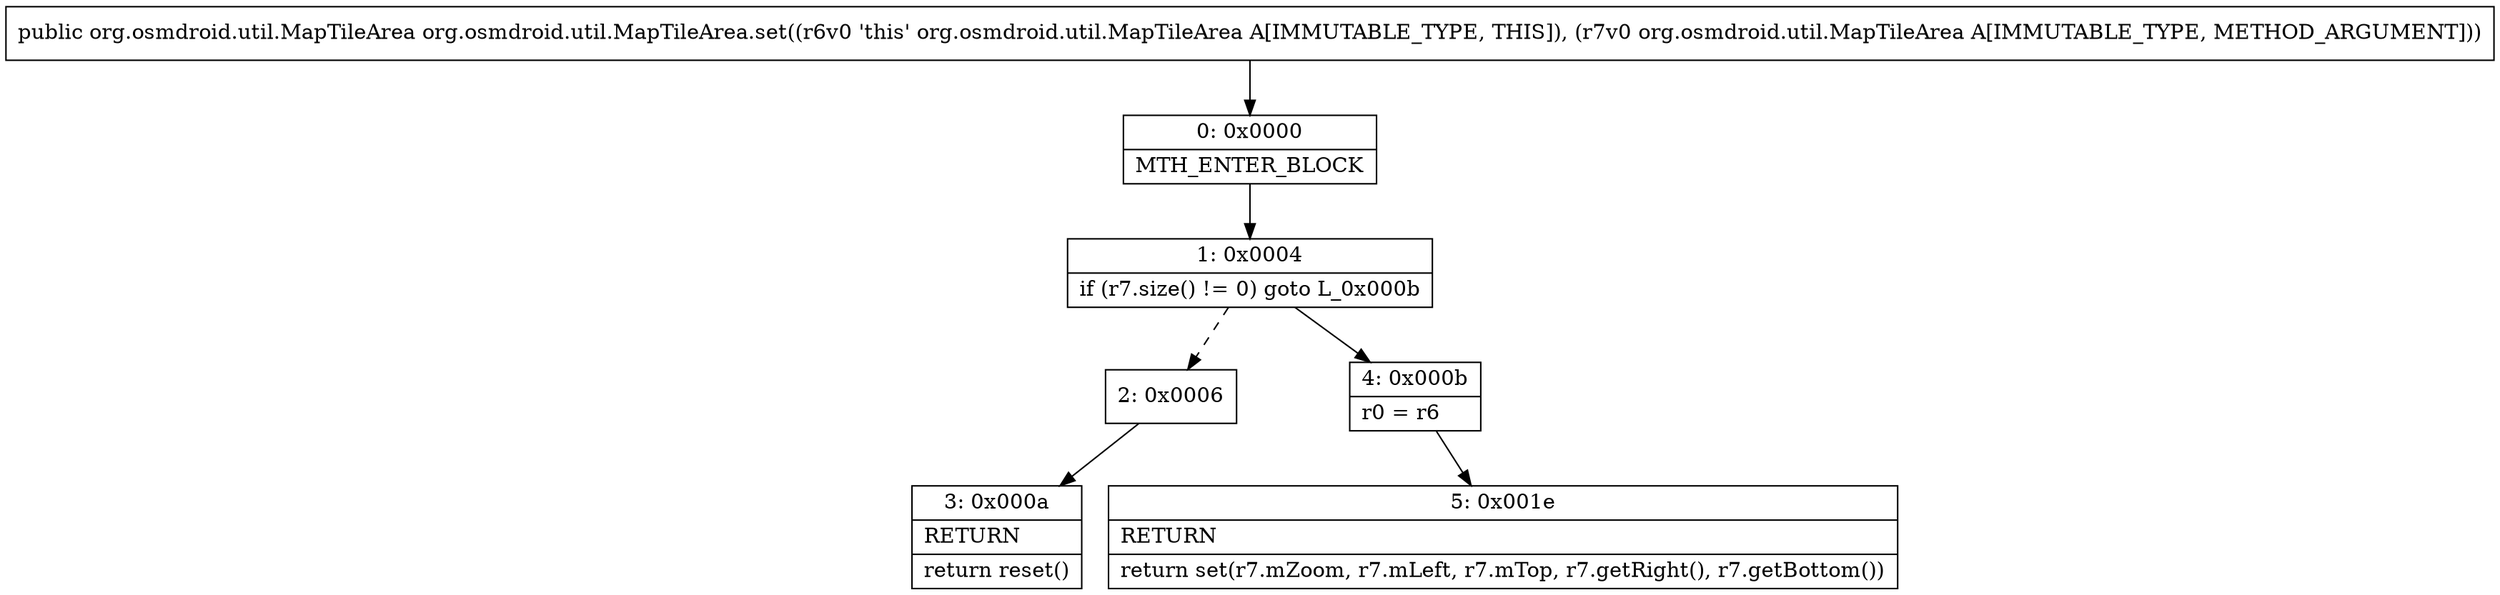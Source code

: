 digraph "CFG fororg.osmdroid.util.MapTileArea.set(Lorg\/osmdroid\/util\/MapTileArea;)Lorg\/osmdroid\/util\/MapTileArea;" {
Node_0 [shape=record,label="{0\:\ 0x0000|MTH_ENTER_BLOCK\l}"];
Node_1 [shape=record,label="{1\:\ 0x0004|if (r7.size() != 0) goto L_0x000b\l}"];
Node_2 [shape=record,label="{2\:\ 0x0006}"];
Node_3 [shape=record,label="{3\:\ 0x000a|RETURN\l|return reset()\l}"];
Node_4 [shape=record,label="{4\:\ 0x000b|r0 = r6\l}"];
Node_5 [shape=record,label="{5\:\ 0x001e|RETURN\l|return set(r7.mZoom, r7.mLeft, r7.mTop, r7.getRight(), r7.getBottom())\l}"];
MethodNode[shape=record,label="{public org.osmdroid.util.MapTileArea org.osmdroid.util.MapTileArea.set((r6v0 'this' org.osmdroid.util.MapTileArea A[IMMUTABLE_TYPE, THIS]), (r7v0 org.osmdroid.util.MapTileArea A[IMMUTABLE_TYPE, METHOD_ARGUMENT])) }"];
MethodNode -> Node_0;
Node_0 -> Node_1;
Node_1 -> Node_2[style=dashed];
Node_1 -> Node_4;
Node_2 -> Node_3;
Node_4 -> Node_5;
}

